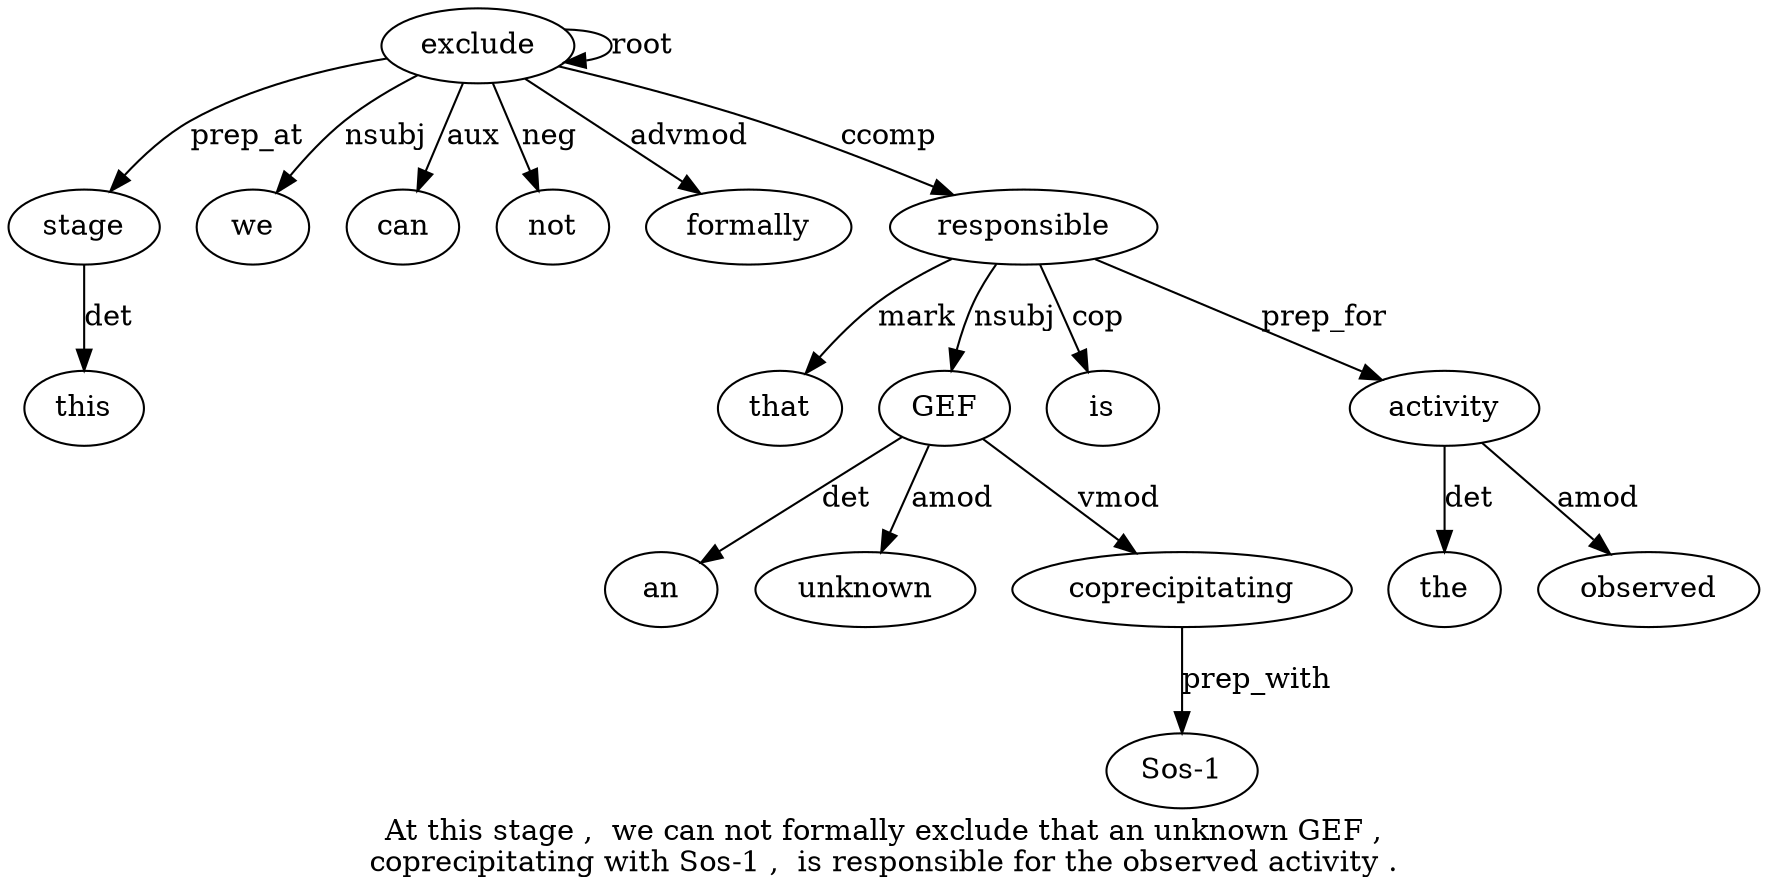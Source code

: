 digraph "At this stage ,  we can not formally exclude that an unknown GEF ,  coprecipitating with Sos-1 ,  is responsible for the observed activity ." {
label="At this stage ,  we can not formally exclude that an unknown GEF ,
coprecipitating with Sos-1 ,  is responsible for the observed activity .";
stage3 [style=filled, fillcolor=white, label=stage];
this2 [style=filled, fillcolor=white, label=this];
stage3 -> this2  [label=det];
exclude9 [style=filled, fillcolor=white, label=exclude];
exclude9 -> stage3  [label=prep_at];
we5 [style=filled, fillcolor=white, label=we];
exclude9 -> we5  [label=nsubj];
can6 [style=filled, fillcolor=white, label=can];
exclude9 -> can6  [label=aux];
not7 [style=filled, fillcolor=white, label=not];
exclude9 -> not7  [label=neg];
formally8 [style=filled, fillcolor=white, label=formally];
exclude9 -> formally8  [label=advmod];
exclude9 -> exclude9  [label=root];
responsible20 [style=filled, fillcolor=white, label=responsible];
that10 [style=filled, fillcolor=white, label=that];
responsible20 -> that10  [label=mark];
GEF13 [style=filled, fillcolor=white, label=GEF];
an11 [style=filled, fillcolor=white, label=an];
GEF13 -> an11  [label=det];
unknown12 [style=filled, fillcolor=white, label=unknown];
GEF13 -> unknown12  [label=amod];
responsible20 -> GEF13  [label=nsubj];
coprecipitating15 [style=filled, fillcolor=white, label=coprecipitating];
GEF13 -> coprecipitating15  [label=vmod];
"Sos-17" [style=filled, fillcolor=white, label="Sos-1"];
coprecipitating15 -> "Sos-17"  [label=prep_with];
is19 [style=filled, fillcolor=white, label=is];
responsible20 -> is19  [label=cop];
exclude9 -> responsible20  [label=ccomp];
activity24 [style=filled, fillcolor=white, label=activity];
the22 [style=filled, fillcolor=white, label=the];
activity24 -> the22  [label=det];
observed23 [style=filled, fillcolor=white, label=observed];
activity24 -> observed23  [label=amod];
responsible20 -> activity24  [label=prep_for];
}
